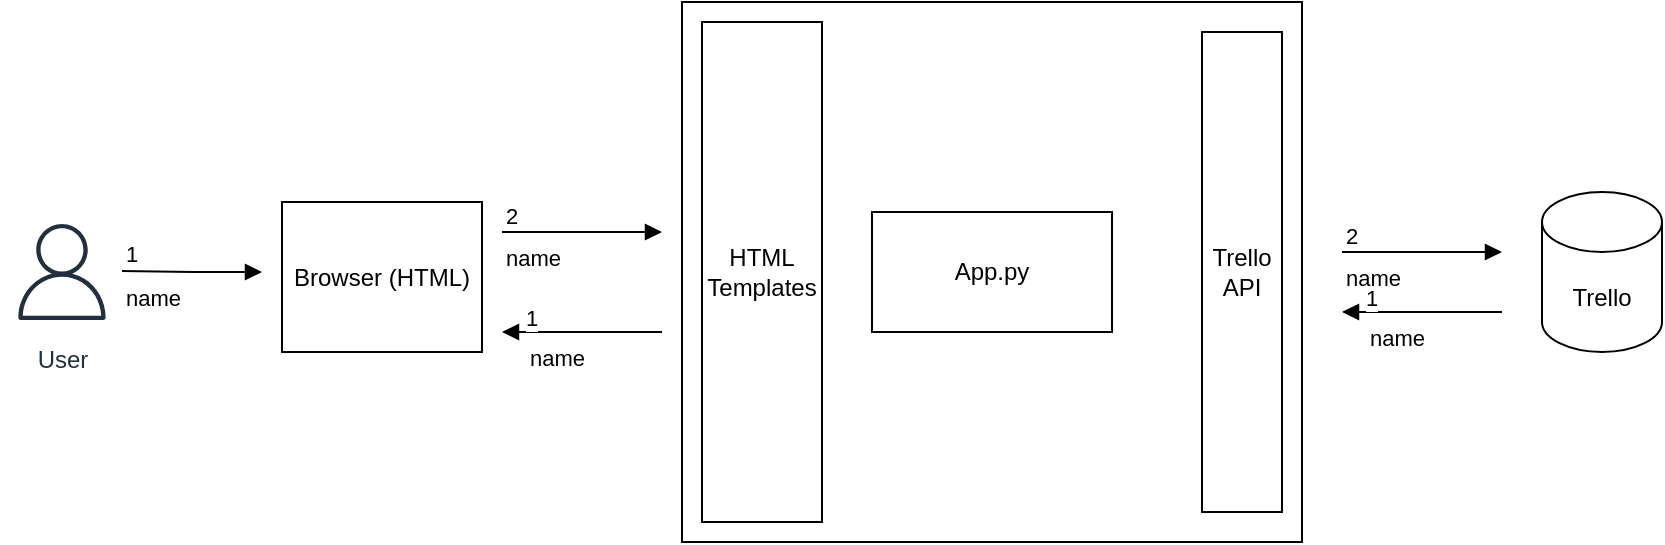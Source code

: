 <mxfile version="22.1.21" type="github">
  <diagram name="Page-1" id="hzxyXguT6aONyPur9d6D">
    <mxGraphModel dx="1434" dy="746" grid="1" gridSize="10" guides="1" tooltips="1" connect="1" arrows="1" fold="1" page="1" pageScale="1" pageWidth="850" pageHeight="1100" math="0" shadow="0">
      <root>
        <mxCell id="0" />
        <mxCell id="1" parent="0" />
        <mxCell id="gGQ2gIt7nyH7d9AVS0pc-1" value="User" style="sketch=0;outlineConnect=0;fontColor=#232F3E;gradientColor=none;strokeColor=#232F3E;fillColor=#ffffff;dashed=0;verticalLabelPosition=bottom;verticalAlign=top;align=center;html=1;fontSize=12;fontStyle=0;aspect=fixed;shape=mxgraph.aws4.resourceIcon;resIcon=mxgraph.aws4.user;" vertex="1" parent="1">
          <mxGeometry x="10" y="300" width="60" height="60" as="geometry" />
        </mxCell>
        <mxCell id="gGQ2gIt7nyH7d9AVS0pc-2" value="name" style="endArrow=block;endFill=1;html=1;edgeStyle=orthogonalEdgeStyle;align=left;verticalAlign=top;rounded=0;" edge="1" parent="1">
          <mxGeometry x="-1" relative="1" as="geometry">
            <mxPoint x="70" y="329.5" as="sourcePoint" />
            <mxPoint x="140" y="330" as="targetPoint" />
          </mxGeometry>
        </mxCell>
        <mxCell id="gGQ2gIt7nyH7d9AVS0pc-3" value="1" style="edgeLabel;resizable=0;html=1;align=left;verticalAlign=bottom;" connectable="0" vertex="1" parent="gGQ2gIt7nyH7d9AVS0pc-2">
          <mxGeometry x="-1" relative="1" as="geometry" />
        </mxCell>
        <mxCell id="gGQ2gIt7nyH7d9AVS0pc-4" value="" style="rounded=0;whiteSpace=wrap;html=1;" vertex="1" parent="1">
          <mxGeometry x="350" y="195" width="310" height="270" as="geometry" />
        </mxCell>
        <mxCell id="gGQ2gIt7nyH7d9AVS0pc-5" value="Trello" style="shape=cylinder3;whiteSpace=wrap;html=1;boundedLbl=1;backgroundOutline=1;size=15;" vertex="1" parent="1">
          <mxGeometry x="780" y="290" width="60" height="80" as="geometry" />
        </mxCell>
        <mxCell id="gGQ2gIt7nyH7d9AVS0pc-6" value="Browser (HTML)" style="rounded=0;whiteSpace=wrap;html=1;" vertex="1" parent="1">
          <mxGeometry x="150" y="295" width="100" height="75" as="geometry" />
        </mxCell>
        <mxCell id="gGQ2gIt7nyH7d9AVS0pc-7" value="name" style="endArrow=block;endFill=1;html=1;edgeStyle=orthogonalEdgeStyle;align=left;verticalAlign=top;rounded=0;" edge="1" parent="1">
          <mxGeometry x="-1" relative="1" as="geometry">
            <mxPoint x="260" y="310" as="sourcePoint" />
            <mxPoint x="340" y="310" as="targetPoint" />
          </mxGeometry>
        </mxCell>
        <mxCell id="gGQ2gIt7nyH7d9AVS0pc-8" value="2" style="edgeLabel;resizable=0;html=1;align=left;verticalAlign=bottom;" connectable="0" vertex="1" parent="gGQ2gIt7nyH7d9AVS0pc-7">
          <mxGeometry x="-1" relative="1" as="geometry" />
        </mxCell>
        <mxCell id="gGQ2gIt7nyH7d9AVS0pc-11" value="name" style="endArrow=block;endFill=1;html=1;edgeStyle=orthogonalEdgeStyle;align=left;verticalAlign=top;rounded=0;" edge="1" parent="1">
          <mxGeometry x="0.714" relative="1" as="geometry">
            <mxPoint x="340" y="360" as="sourcePoint" />
            <mxPoint x="260" y="360" as="targetPoint" />
            <mxPoint as="offset" />
          </mxGeometry>
        </mxCell>
        <mxCell id="gGQ2gIt7nyH7d9AVS0pc-12" value="1" style="edgeLabel;resizable=0;html=1;align=left;verticalAlign=bottom;" connectable="0" vertex="1" parent="gGQ2gIt7nyH7d9AVS0pc-11">
          <mxGeometry x="-1" relative="1" as="geometry">
            <mxPoint x="-70" y="1" as="offset" />
          </mxGeometry>
        </mxCell>
        <mxCell id="gGQ2gIt7nyH7d9AVS0pc-13" value="name" style="endArrow=block;endFill=1;html=1;edgeStyle=orthogonalEdgeStyle;align=left;verticalAlign=top;rounded=0;" edge="1" parent="1">
          <mxGeometry x="-1" relative="1" as="geometry">
            <mxPoint x="680" y="320" as="sourcePoint" />
            <mxPoint x="760" y="320" as="targetPoint" />
          </mxGeometry>
        </mxCell>
        <mxCell id="gGQ2gIt7nyH7d9AVS0pc-14" value="2" style="edgeLabel;resizable=0;html=1;align=left;verticalAlign=bottom;" connectable="0" vertex="1" parent="gGQ2gIt7nyH7d9AVS0pc-13">
          <mxGeometry x="-1" relative="1" as="geometry" />
        </mxCell>
        <mxCell id="gGQ2gIt7nyH7d9AVS0pc-15" value="name" style="endArrow=block;endFill=1;html=1;edgeStyle=orthogonalEdgeStyle;align=left;verticalAlign=top;rounded=0;" edge="1" parent="1">
          <mxGeometry x="0.714" relative="1" as="geometry">
            <mxPoint x="760" y="350" as="sourcePoint" />
            <mxPoint x="680" y="350" as="targetPoint" />
            <mxPoint as="offset" />
          </mxGeometry>
        </mxCell>
        <mxCell id="gGQ2gIt7nyH7d9AVS0pc-16" value="1" style="edgeLabel;resizable=0;html=1;align=left;verticalAlign=bottom;" connectable="0" vertex="1" parent="gGQ2gIt7nyH7d9AVS0pc-15">
          <mxGeometry x="-1" relative="1" as="geometry">
            <mxPoint x="-70" y="1" as="offset" />
          </mxGeometry>
        </mxCell>
        <mxCell id="gGQ2gIt7nyH7d9AVS0pc-17" value="HTML Templates" style="rounded=0;whiteSpace=wrap;html=1;" vertex="1" parent="1">
          <mxGeometry x="360" y="205" width="60" height="250" as="geometry" />
        </mxCell>
        <mxCell id="gGQ2gIt7nyH7d9AVS0pc-18" value="Trello API" style="rounded=0;whiteSpace=wrap;html=1;" vertex="1" parent="1">
          <mxGeometry x="610" y="210" width="40" height="240" as="geometry" />
        </mxCell>
        <mxCell id="gGQ2gIt7nyH7d9AVS0pc-19" value="App.py" style="rounded=0;whiteSpace=wrap;html=1;" vertex="1" parent="1">
          <mxGeometry x="445" y="300" width="120" height="60" as="geometry" />
        </mxCell>
      </root>
    </mxGraphModel>
  </diagram>
</mxfile>
